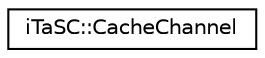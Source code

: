 digraph G
{
  edge [fontname="Helvetica",fontsize="10",labelfontname="Helvetica",labelfontsize="10"];
  node [fontname="Helvetica",fontsize="10",shape=record];
  rankdir=LR;
  Node1 [label="iTaSC::CacheChannel",height=0.2,width=0.4,color="black", fillcolor="white", style="filled",URL="$dd/d4a/structiTaSC_1_1CacheChannel.html"];
}
